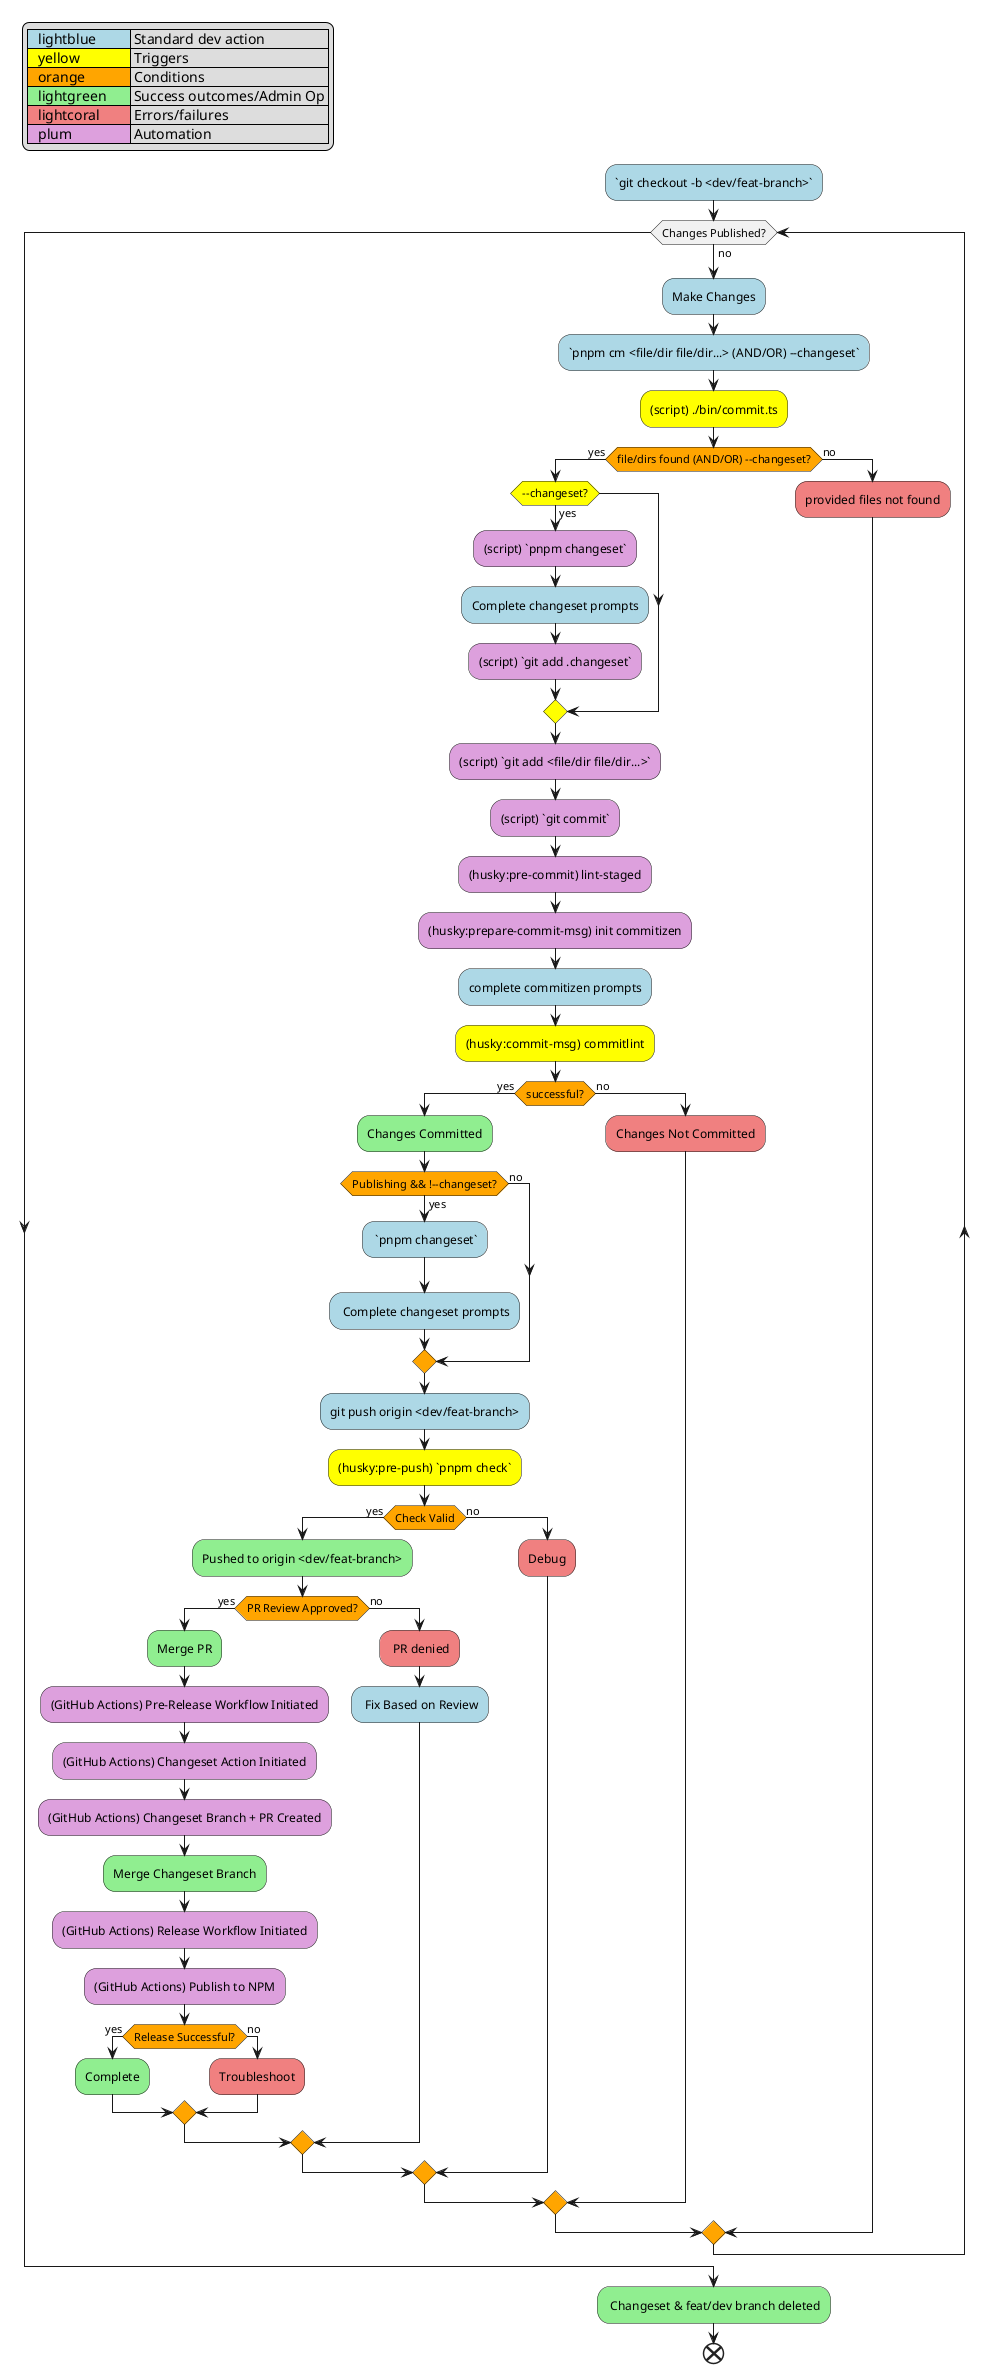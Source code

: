 @startuml Workflow

legend top left
| <#lightblue>   lightblue      | Standard dev action       |
| <#yellow>   yellow            | Triggers                  |
| <#orange>   orange            | Conditions                |
| <#lightgreen>   lightgreen    | Success outcomes/Admin Op |
| <#lightcoral>   lightcoral    | Errors/failures           |
| <#plum>   plum                | Automation                |
end legend




#lightblue:`git checkout -b <dev/feat-branch>`;
while (Changes Published?) is (no)
  #lightblue:Make Changes;
  #lightblue:`pnpm cm <file/dir file/dir...> (AND/OR) --changeset`;
  #yellow:(script) ./bin/commit.ts;
  #orange:if(file/dirs found (AND/OR) --changeset?) then (yes)
    #yellow:if (--changeset?) then (yes)
      #plum:(script) `pnpm changeset`;
      #lightblue:Complete changeset prompts;
      #plum:(script) `git add .changeset`;
    endif
    #plum:(script) `git add <file/dir file/dir...>`;
    #plum:(script) `git commit`;
    #plum:(husky:pre-commit) lint-staged;
    #plum:(husky:prepare-commit-msg) init commitizen;
    #lightblue:complete commitizen prompts;
    #yellow:(husky:commit-msg) commitlint;
    #orange:if(successful?) then (yes)
      #lightgreen:Changes Committed;
      #orange:if(Publishing && !--changeset?) then (yes)
        #lightblue: `pnpm changeset`;
        #lightblue: Complete changeset prompts;
      else (no)
      endif
      #lightblue:git push origin <dev/feat-branch>;
      #yellow:(husky:pre-push) `pnpm check`;
      #orange:if(Check Valid) then (yes)
        #lightgreen:Pushed to origin <dev/feat-branch>;
            #orange:if(PR Review Approved?) then (yes)
              #lightgreen:Merge PR;
              #plum:(GitHub Actions) Pre-Release Workflow Initiated;
              #plum:(GitHub Actions) Changeset Action Initiated;
              #plum:(GitHub Actions) Changeset Branch + PR Created;
              #lightgreen:Merge Changeset Branch;
              #plum:(GitHub Actions) Release Workflow Initiated;
              #plum:(GitHub Actions) Publish to NPM;
              #orange:if(Release Successful?) then (yes)
                #lightgreen:Complete;
              else (no)
                #lightcoral:Troubleshoot;
              endif            
            else (no)
              #lightcoral: PR denied;
              #lightblue: Fix Based on Review; 
            endif
      else (no)
        #lightcoral:Debug;
      endif
    else (no)
      #lightcoral:Changes Not Committed;
    endif 
  else (no)
    #lightcoral:provided files not found;
  endif
endwhile 
#lightgreen: Changeset & feat/dev branch deleted;
end

@enduml

